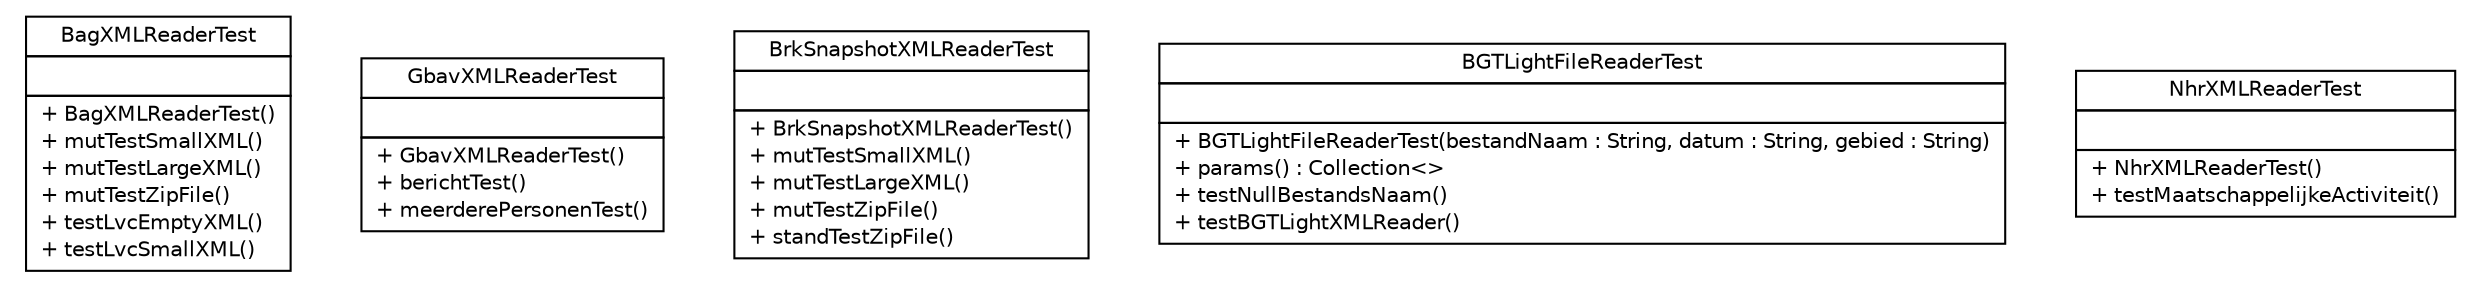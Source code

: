#!/usr/local/bin/dot
#
# Class diagram 
# Generated by UMLGraph version R5_6-24-gf6e263 (http://www.umlgraph.org/)
#

digraph G {
	edge [fontname="Helvetica",fontsize=10,labelfontname="Helvetica",labelfontsize=10];
	node [fontname="Helvetica",fontsize=10,shape=plaintext];
	nodesep=0.25;
	ranksep=0.5;
	// nl.b3p.brmo.loader.xml.BagXMLReaderTest
	c96 [label=<<table title="nl.b3p.brmo.loader.xml.BagXMLReaderTest" border="0" cellborder="1" cellspacing="0" cellpadding="2" port="p" href="./BagXMLReaderTest.html">
		<tr><td><table border="0" cellspacing="0" cellpadding="1">
<tr><td align="center" balign="center"> BagXMLReaderTest </td></tr>
		</table></td></tr>
		<tr><td><table border="0" cellspacing="0" cellpadding="1">
<tr><td align="left" balign="left">  </td></tr>
		</table></td></tr>
		<tr><td><table border="0" cellspacing="0" cellpadding="1">
<tr><td align="left" balign="left"> + BagXMLReaderTest() </td></tr>
<tr><td align="left" balign="left"> + mutTestSmallXML() </td></tr>
<tr><td align="left" balign="left"> + mutTestLargeXML() </td></tr>
<tr><td align="left" balign="left"> + mutTestZipFile() </td></tr>
<tr><td align="left" balign="left"> + testLvcEmptyXML() </td></tr>
<tr><td align="left" balign="left"> + testLvcSmallXML() </td></tr>
		</table></td></tr>
		</table>>, URL="./BagXMLReaderTest.html", fontname="Helvetica", fontcolor="black", fontsize=10.0];
	// nl.b3p.brmo.loader.xml.GbavXMLReaderTest
	c97 [label=<<table title="nl.b3p.brmo.loader.xml.GbavXMLReaderTest" border="0" cellborder="1" cellspacing="0" cellpadding="2" port="p" href="./GbavXMLReaderTest.html">
		<tr><td><table border="0" cellspacing="0" cellpadding="1">
<tr><td align="center" balign="center"> GbavXMLReaderTest </td></tr>
		</table></td></tr>
		<tr><td><table border="0" cellspacing="0" cellpadding="1">
<tr><td align="left" balign="left">  </td></tr>
		</table></td></tr>
		<tr><td><table border="0" cellspacing="0" cellpadding="1">
<tr><td align="left" balign="left"> + GbavXMLReaderTest() </td></tr>
<tr><td align="left" balign="left"> + berichtTest() </td></tr>
<tr><td align="left" balign="left"> + meerderePersonenTest() </td></tr>
		</table></td></tr>
		</table>>, URL="./GbavXMLReaderTest.html", fontname="Helvetica", fontcolor="black", fontsize=10.0];
	// nl.b3p.brmo.loader.xml.BrkSnapshotXMLReaderTest
	c98 [label=<<table title="nl.b3p.brmo.loader.xml.BrkSnapshotXMLReaderTest" border="0" cellborder="1" cellspacing="0" cellpadding="2" port="p" href="./BrkSnapshotXMLReaderTest.html">
		<tr><td><table border="0" cellspacing="0" cellpadding="1">
<tr><td align="center" balign="center"> BrkSnapshotXMLReaderTest </td></tr>
		</table></td></tr>
		<tr><td><table border="0" cellspacing="0" cellpadding="1">
<tr><td align="left" balign="left">  </td></tr>
		</table></td></tr>
		<tr><td><table border="0" cellspacing="0" cellpadding="1">
<tr><td align="left" balign="left"> + BrkSnapshotXMLReaderTest() </td></tr>
<tr><td align="left" balign="left"> + mutTestSmallXML() </td></tr>
<tr><td align="left" balign="left"> + mutTestLargeXML() </td></tr>
<tr><td align="left" balign="left"> + mutTestZipFile() </td></tr>
<tr><td align="left" balign="left"> + standTestZipFile() </td></tr>
		</table></td></tr>
		</table>>, URL="./BrkSnapshotXMLReaderTest.html", fontname="Helvetica", fontcolor="black", fontsize=10.0];
	// nl.b3p.brmo.loader.xml.BGTLightFileReaderTest
	c99 [label=<<table title="nl.b3p.brmo.loader.xml.BGTLightFileReaderTest" border="0" cellborder="1" cellspacing="0" cellpadding="2" port="p" href="./BGTLightFileReaderTest.html">
		<tr><td><table border="0" cellspacing="0" cellpadding="1">
<tr><td align="center" balign="center"> BGTLightFileReaderTest </td></tr>
		</table></td></tr>
		<tr><td><table border="0" cellspacing="0" cellpadding="1">
<tr><td align="left" balign="left">  </td></tr>
		</table></td></tr>
		<tr><td><table border="0" cellspacing="0" cellpadding="1">
<tr><td align="left" balign="left"> + BGTLightFileReaderTest(bestandNaam : String, datum : String, gebied : String) </td></tr>
<tr><td align="left" balign="left"> + params() : Collection&lt;&gt; </td></tr>
<tr><td align="left" balign="left"> + testNullBestandsNaam() </td></tr>
<tr><td align="left" balign="left"> + testBGTLightXMLReader() </td></tr>
		</table></td></tr>
		</table>>, URL="./BGTLightFileReaderTest.html", fontname="Helvetica", fontcolor="black", fontsize=10.0];
	// nl.b3p.brmo.loader.xml.NhrXMLReaderTest
	c100 [label=<<table title="nl.b3p.brmo.loader.xml.NhrXMLReaderTest" border="0" cellborder="1" cellspacing="0" cellpadding="2" port="p" href="./NhrXMLReaderTest.html">
		<tr><td><table border="0" cellspacing="0" cellpadding="1">
<tr><td align="center" balign="center"> NhrXMLReaderTest </td></tr>
		</table></td></tr>
		<tr><td><table border="0" cellspacing="0" cellpadding="1">
<tr><td align="left" balign="left">  </td></tr>
		</table></td></tr>
		<tr><td><table border="0" cellspacing="0" cellpadding="1">
<tr><td align="left" balign="left"> + NhrXMLReaderTest() </td></tr>
<tr><td align="left" balign="left"> + testMaatschappelijkeActiviteit() </td></tr>
		</table></td></tr>
		</table>>, URL="./NhrXMLReaderTest.html", fontname="Helvetica", fontcolor="black", fontsize=10.0];
}

